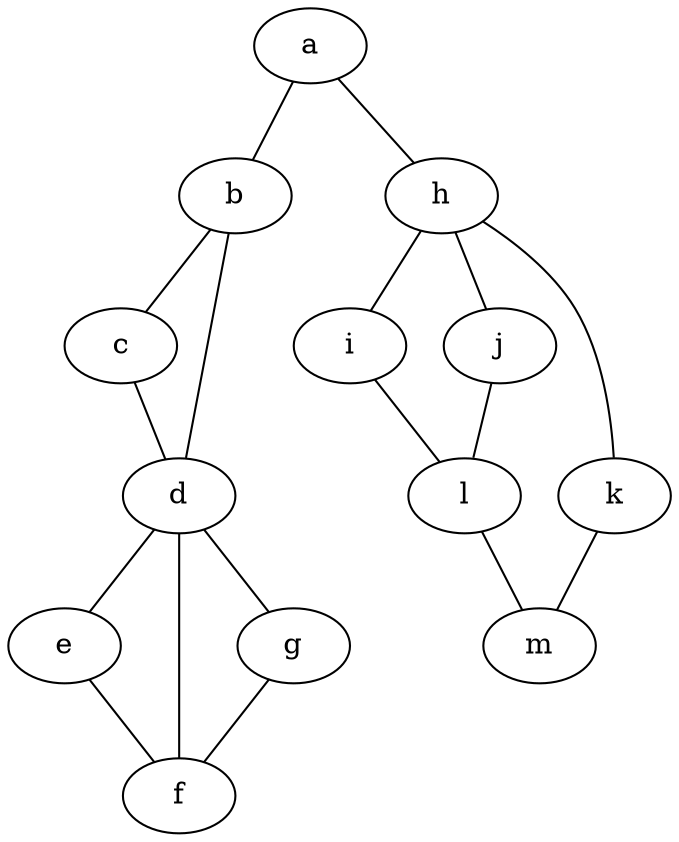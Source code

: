 graph g {
  a -- b;
  b -- c;
  b -- d;
  c -- d;
  d -- e;
  d -- f;
  e -- f;
  d -- g;
  g -- f;
  a -- h;
  h -- i;
  h -- j;
  h -- k;
  i -- l;
  j -- l;
  l -- m;
  k -- m;
}